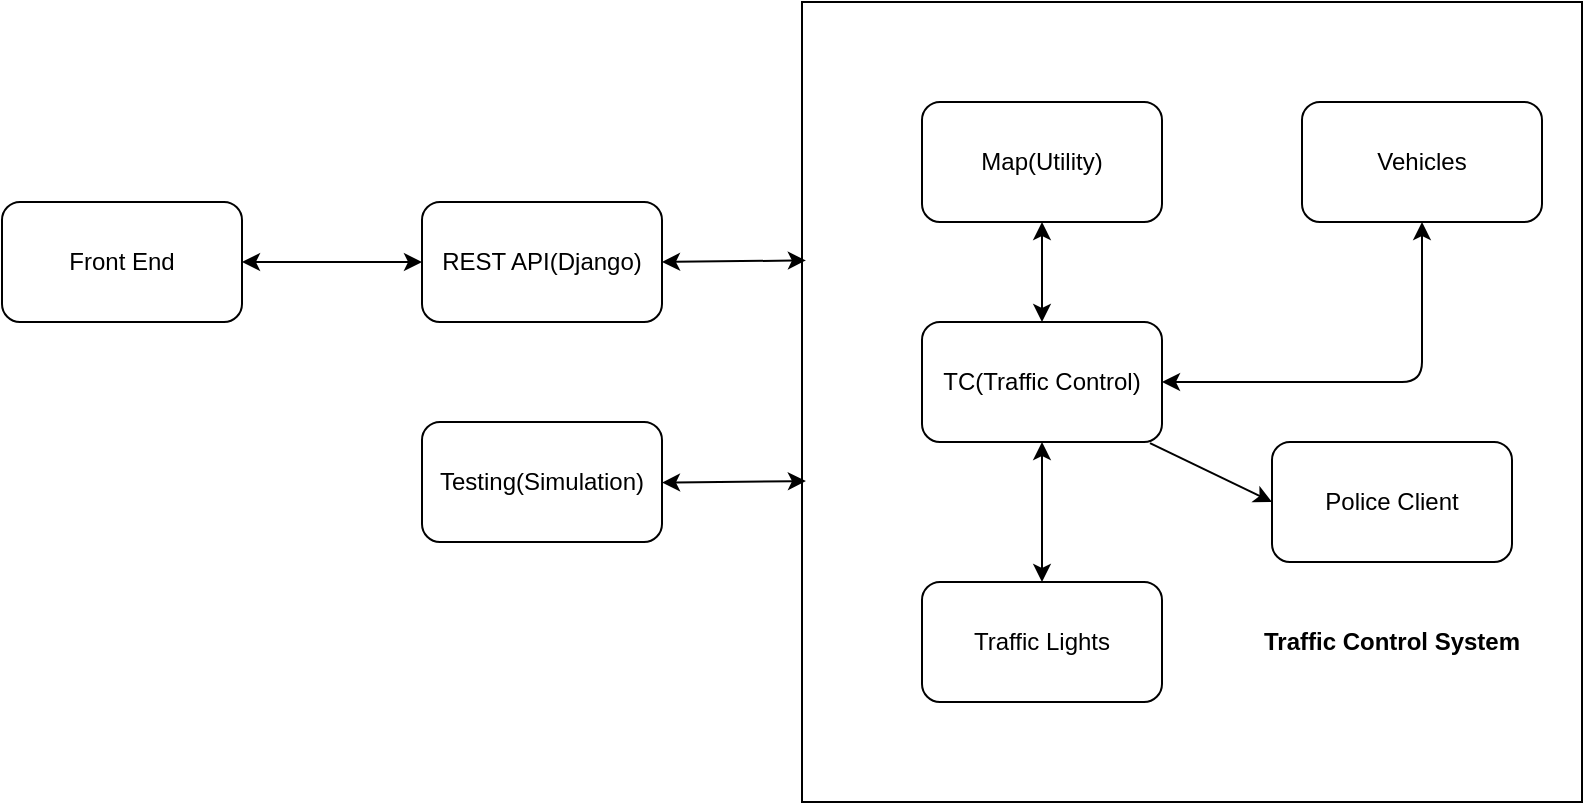 <mxfile version="14.6.0" type="device"><diagram id="R2lEEEUBdFMjLlhIrx00" name="Page-1"><mxGraphModel dx="928" dy="588" grid="1" gridSize="10" guides="1" tooltips="1" connect="1" arrows="1" fold="1" page="1" pageScale="1" pageWidth="850" pageHeight="1100" math="0" shadow="0" extFonts="Permanent Marker^https://fonts.googleapis.com/css?family=Permanent+Marker"><root><mxCell id="0"/><mxCell id="1" parent="0"/><mxCell id="CubE9NmvZCGTnzskjxtR-18" value="" style="rounded=0;whiteSpace=wrap;html=1;" parent="1" vertex="1"><mxGeometry x="470" y="60" width="390" height="400" as="geometry"/></mxCell><mxCell id="CubE9NmvZCGTnzskjxtR-1" value="TC(Traffic Control)" style="rounded=1;whiteSpace=wrap;html=1;" parent="1" vertex="1"><mxGeometry x="530" y="220" width="120" height="60" as="geometry"/></mxCell><mxCell id="CubE9NmvZCGTnzskjxtR-2" value="Map(Utility)" style="rounded=1;whiteSpace=wrap;html=1;" parent="1" vertex="1"><mxGeometry x="530" y="110" width="120" height="60" as="geometry"/></mxCell><mxCell id="CubE9NmvZCGTnzskjxtR-3" value="Vehicles" style="rounded=1;whiteSpace=wrap;html=1;" parent="1" vertex="1"><mxGeometry x="720" y="110" width="120" height="60" as="geometry"/></mxCell><mxCell id="CubE9NmvZCGTnzskjxtR-4" value="REST API(Django)" style="rounded=1;whiteSpace=wrap;html=1;" parent="1" vertex="1"><mxGeometry x="280" y="160" width="120" height="60" as="geometry"/></mxCell><mxCell id="CubE9NmvZCGTnzskjxtR-5" value="Front End" style="rounded=1;whiteSpace=wrap;html=1;" parent="1" vertex="1"><mxGeometry x="70" y="160" width="120" height="60" as="geometry"/></mxCell><mxCell id="CubE9NmvZCGTnzskjxtR-6" value="Testing(Simulation)" style="rounded=1;whiteSpace=wrap;html=1;" parent="1" vertex="1"><mxGeometry x="280" y="270" width="120" height="60" as="geometry"/></mxCell><mxCell id="CubE9NmvZCGTnzskjxtR-7" value="Traffic Lights" style="rounded=1;whiteSpace=wrap;html=1;" parent="1" vertex="1"><mxGeometry x="530" y="350" width="120" height="60" as="geometry"/></mxCell><mxCell id="CubE9NmvZCGTnzskjxtR-8" value="" style="endArrow=classic;startArrow=classic;html=1;entryX=0.5;entryY=1;entryDx=0;entryDy=0;exitX=0.5;exitY=0;exitDx=0;exitDy=0;" parent="1" source="CubE9NmvZCGTnzskjxtR-1" target="CubE9NmvZCGTnzskjxtR-2" edge="1"><mxGeometry width="50" height="50" relative="1" as="geometry"><mxPoint x="400" y="370" as="sourcePoint"/><mxPoint x="450" y="320" as="targetPoint"/></mxGeometry></mxCell><mxCell id="CubE9NmvZCGTnzskjxtR-10" value="" style="endArrow=classic;startArrow=classic;html=1;entryX=1;entryY=0.5;entryDx=0;entryDy=0;exitX=0.5;exitY=1;exitDx=0;exitDy=0;" parent="1" source="CubE9NmvZCGTnzskjxtR-3" target="CubE9NmvZCGTnzskjxtR-1" edge="1"><mxGeometry width="50" height="50" relative="1" as="geometry"><mxPoint x="600" y="230" as="sourcePoint"/><mxPoint x="600" y="180" as="targetPoint"/><Array as="points"><mxPoint x="780" y="250"/></Array></mxGeometry></mxCell><mxCell id="CubE9NmvZCGTnzskjxtR-14" value="" style="endArrow=classic;startArrow=classic;html=1;entryX=1;entryY=0.5;entryDx=0;entryDy=0;exitX=0;exitY=0.5;exitDx=0;exitDy=0;" parent="1" source="CubE9NmvZCGTnzskjxtR-4" target="CubE9NmvZCGTnzskjxtR-5" edge="1"><mxGeometry width="50" height="50" relative="1" as="geometry"><mxPoint x="360" y="310" as="sourcePoint"/><mxPoint x="410" y="260" as="targetPoint"/></mxGeometry></mxCell><mxCell id="CubE9NmvZCGTnzskjxtR-17" value="" style="endArrow=classic;startArrow=classic;html=1;entryX=0.5;entryY=1;entryDx=0;entryDy=0;" parent="1" source="CubE9NmvZCGTnzskjxtR-7" target="CubE9NmvZCGTnzskjxtR-1" edge="1"><mxGeometry width="50" height="50" relative="1" as="geometry"><mxPoint x="400" y="370" as="sourcePoint"/><mxPoint x="450" y="320" as="targetPoint"/></mxGeometry></mxCell><mxCell id="CubE9NmvZCGTnzskjxtR-19" value="&lt;b&gt;Traffic Control System&lt;/b&gt;" style="text;html=1;strokeColor=none;fillColor=none;align=center;verticalAlign=middle;whiteSpace=wrap;rounded=0;" parent="1" vertex="1"><mxGeometry x="690" y="370" width="150" height="20" as="geometry"/></mxCell><mxCell id="CubE9NmvZCGTnzskjxtR-20" value="" style="endArrow=classic;startArrow=classic;html=1;exitX=1;exitY=0.5;exitDx=0;exitDy=0;entryX=0.005;entryY=0.323;entryDx=0;entryDy=0;entryPerimeter=0;" parent="1" source="CubE9NmvZCGTnzskjxtR-4" target="CubE9NmvZCGTnzskjxtR-18" edge="1"><mxGeometry width="50" height="50" relative="1" as="geometry"><mxPoint x="410" y="280" as="sourcePoint"/><mxPoint x="460" y="190" as="targetPoint"/></mxGeometry></mxCell><mxCell id="7YTUDb_mq09-ueugf96t-1" value="" style="endArrow=classic;startArrow=classic;html=1;exitX=1;exitY=0.5;exitDx=0;exitDy=0;entryX=0.005;entryY=0.323;entryDx=0;entryDy=0;entryPerimeter=0;" parent="1" edge="1"><mxGeometry width="50" height="50" relative="1" as="geometry"><mxPoint x="400" y="300.3" as="sourcePoint"/><mxPoint x="471.95" y="299.5" as="targetPoint"/></mxGeometry></mxCell><mxCell id="UPc7RZYYNqnRAa66uPMR-1" value="Police Client" style="rounded=1;whiteSpace=wrap;html=1;" vertex="1" parent="1"><mxGeometry x="705" y="280" width="120" height="60" as="geometry"/></mxCell><mxCell id="UPc7RZYYNqnRAa66uPMR-3" value="" style="endArrow=classic;html=1;entryX=0;entryY=0.5;entryDx=0;entryDy=0;exitX=0.95;exitY=1.01;exitDx=0;exitDy=0;exitPerimeter=0;" edge="1" parent="1" source="CubE9NmvZCGTnzskjxtR-1" target="UPc7RZYYNqnRAa66uPMR-1"><mxGeometry width="50" height="50" relative="1" as="geometry"><mxPoint x="510" y="290" as="sourcePoint"/><mxPoint x="560" y="240" as="targetPoint"/></mxGeometry></mxCell></root></mxGraphModel></diagram></mxfile>